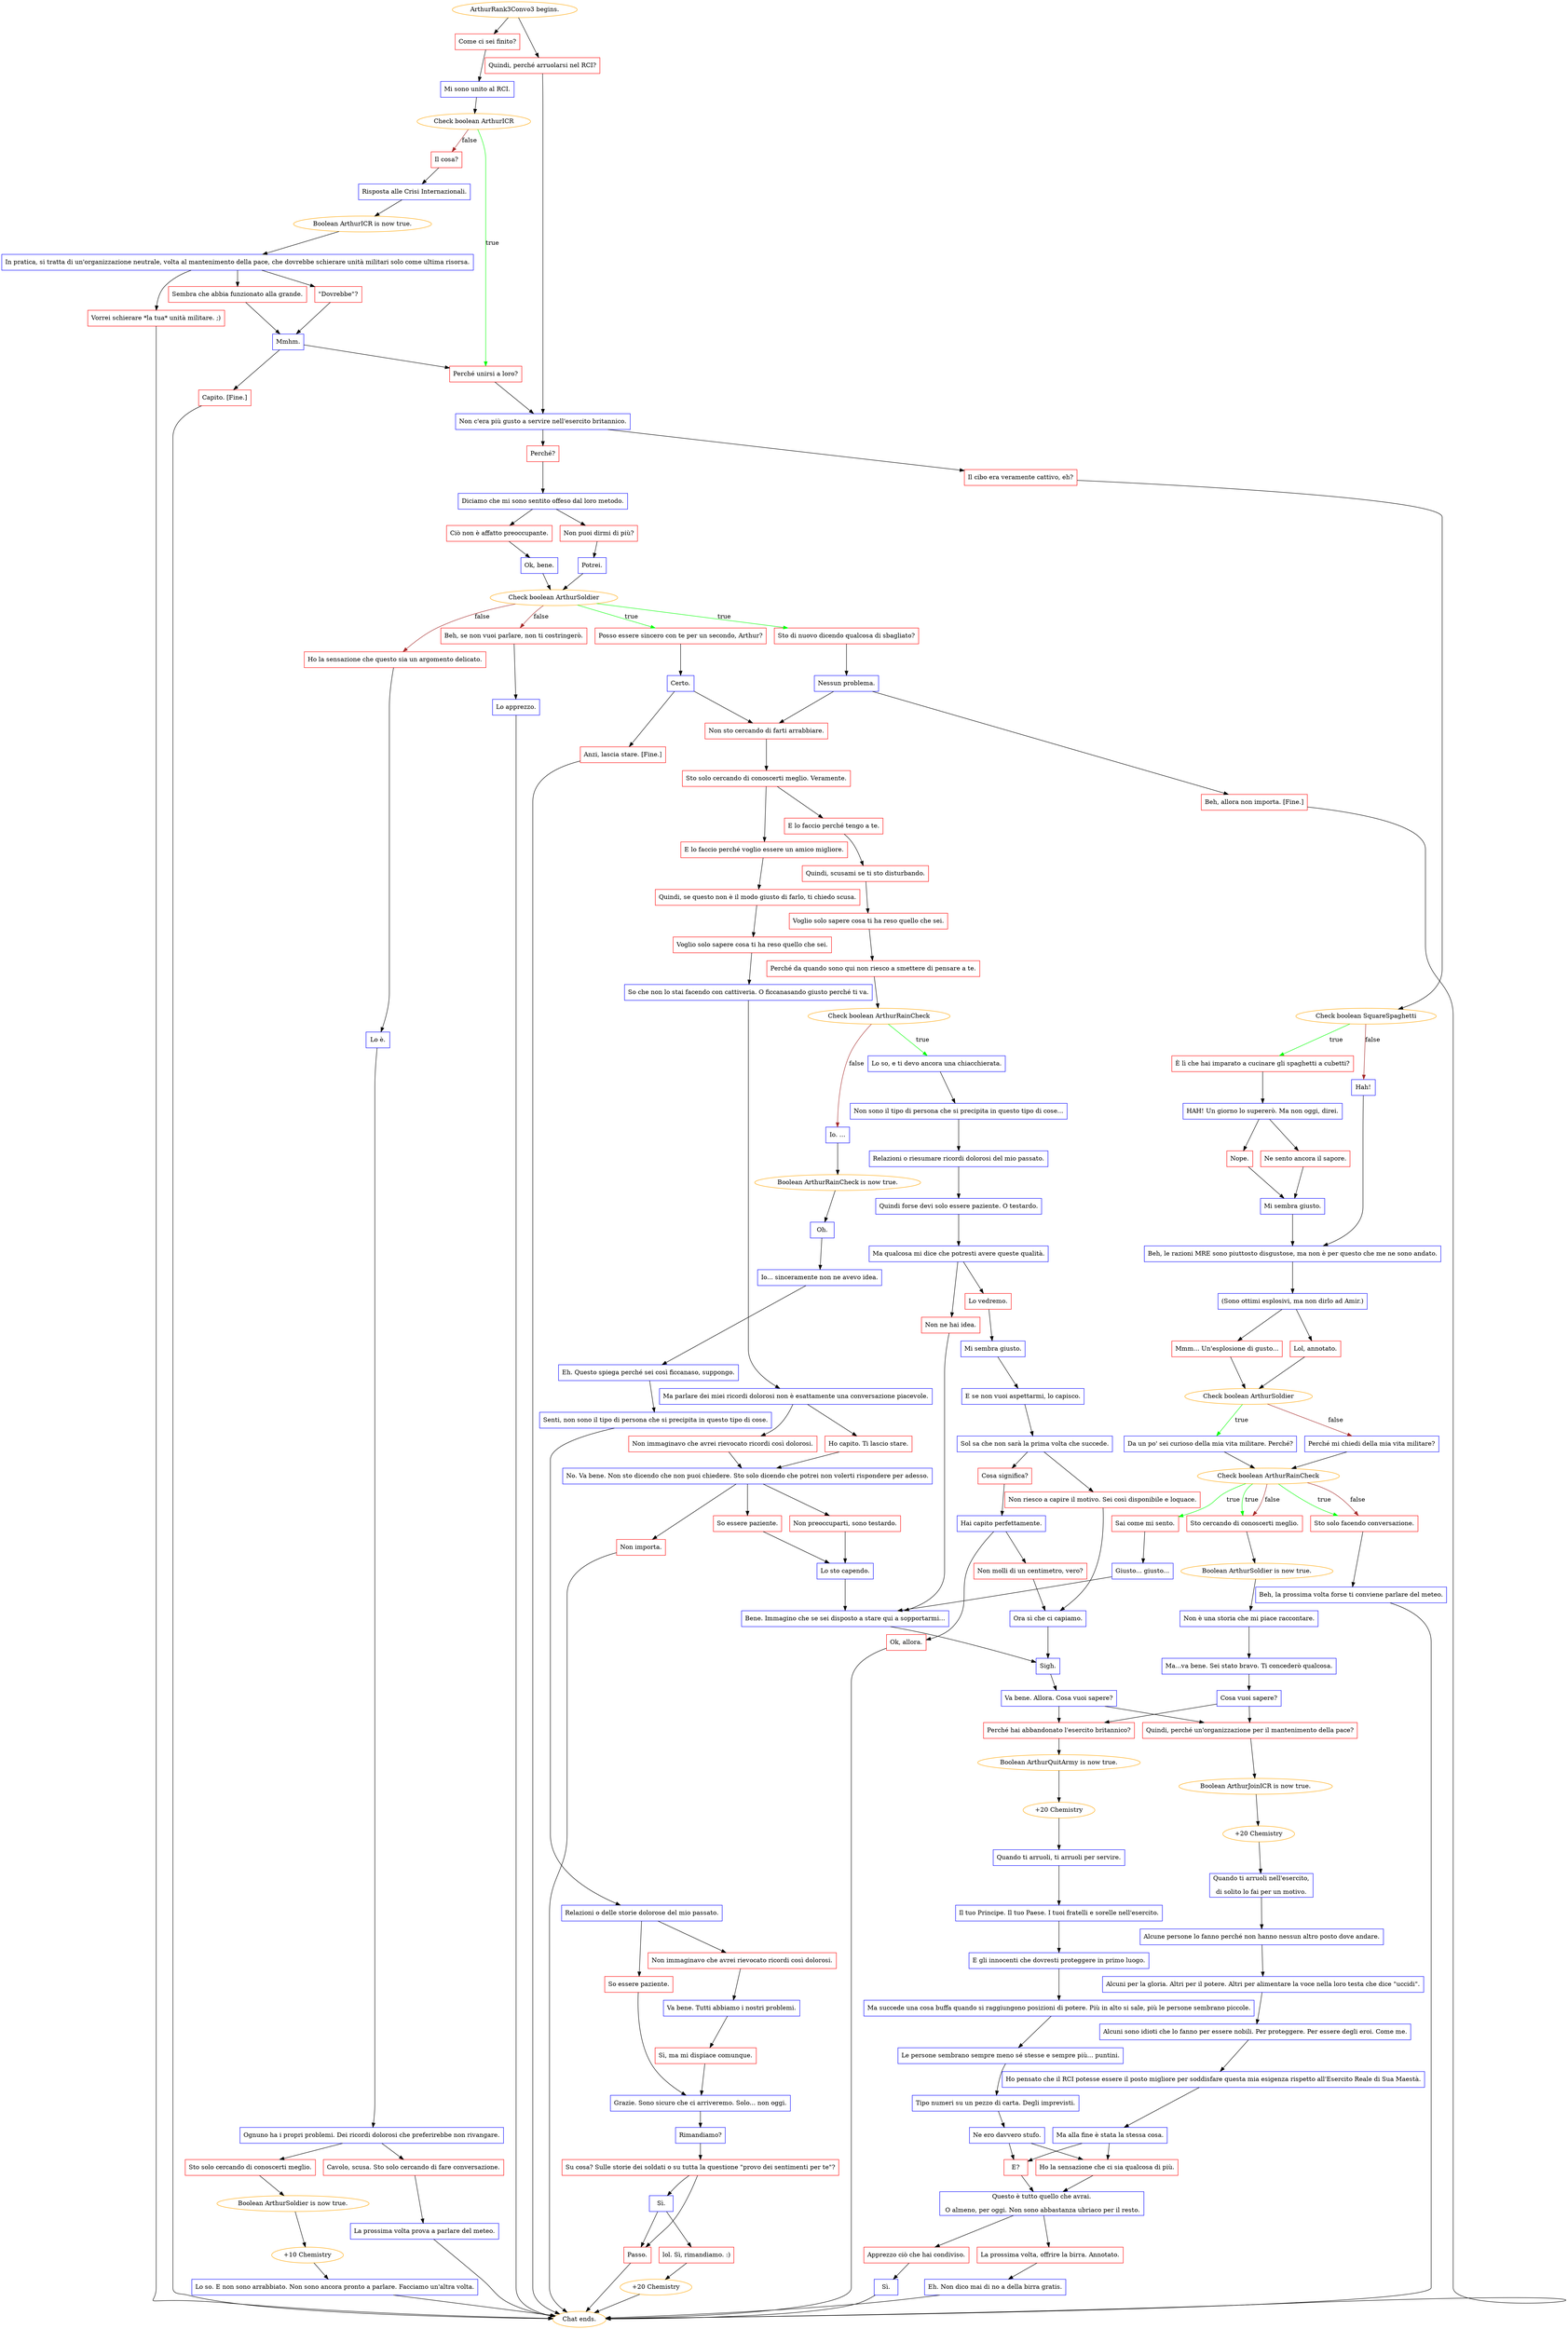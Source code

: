 digraph {
	"ArthurRank3Convo3 begins." [color=orange];
		"ArthurRank3Convo3 begins." -> j4222062742;
		"ArthurRank3Convo3 begins." -> j2474281610;
	j4222062742 [label="Come ci sei finito?",shape=box,color=red];
		j4222062742 -> j2893593193;
	j2474281610 [label="Quindi, perché arruolarsi nel RCI?",shape=box,color=red];
		j2474281610 -> j1930495124;
	j2893593193 [label="Mi sono unito al RCI.",shape=box,color=blue];
		j2893593193 -> j700410498;
	j1930495124 [label="Non c'era più gusto a servire nell'esercito britannico.",shape=box,color=blue];
		j1930495124 -> j3462969943;
		j1930495124 -> j2760069483;
	j700410498 [label="Check boolean ArthurICR",color=orange];
		j700410498 -> j132645936 [label=true,color=green];
		j700410498 -> j1813571164 [label=false,color=brown];
	j3462969943 [label="Perché?",shape=box,color=red];
		j3462969943 -> j2262179841;
	j2760069483 [label="Il cibo era veramente cattivo, eh?",shape=box,color=red];
		j2760069483 -> j104787129;
	j132645936 [label="Perché unirsi a loro?",shape=box,color=red];
		j132645936 -> j1930495124;
	j1813571164 [label="Il cosa?",shape=box,color=red];
		j1813571164 -> j1182384640;
	j2262179841 [label="Diciamo che mi sono sentito offeso dal loro metodo.",shape=box,color=blue];
		j2262179841 -> j3277919297;
		j2262179841 -> j984891705;
	j104787129 [label="Check boolean SquareSpaghetti",color=orange];
		j104787129 -> j580206483 [label=true,color=green];
		j104787129 -> j953648480 [label=false,color=brown];
	j1182384640 [label="Risposta alle Crisi Internazionali.",shape=box,color=blue];
		j1182384640 -> j3490841013;
	j3277919297 [label="Ciò non è affatto preoccupante.",shape=box,color=red];
		j3277919297 -> j885859651;
	j984891705 [label="Non puoi dirmi di più?",shape=box,color=red];
		j984891705 -> j3352310063;
	j580206483 [label="È lì che hai imparato a cucinare gli spaghetti a cubetti?",shape=box,color=red];
		j580206483 -> j576177544;
	j953648480 [label="Hah!",shape=box,color=blue];
		j953648480 -> j3492973801;
	j3490841013 [label="Boolean ArthurICR is now true.",color=orange];
		j3490841013 -> j2483413885;
	j885859651 [label="Ok, bene.",shape=box,color=blue];
		j885859651 -> j2598616613;
	j3352310063 [label="Potrei.",shape=box,color=blue];
		j3352310063 -> j2598616613;
	j576177544 [label="HAH! Un giorno lo supererò. Ma non oggi, direi.",shape=box,color=blue];
		j576177544 -> j2793515277;
		j576177544 -> j4239039995;
	j3492973801 [label="Beh, le razioni MRE sono piuttosto disgustose, ma non è per questo che me ne sono andato.",shape=box,color=blue];
		j3492973801 -> j375412378;
	j2483413885 [label="In pratica, si tratta di un'organizzazione neutrale, volta al mantenimento della pace, che dovrebbe schierare unità militari solo come ultima risorsa.",shape=box,color=blue];
		j2483413885 -> j3740660600;
		j2483413885 -> j1402036951;
		j2483413885 -> j1476990289;
	j2598616613 [label="Check boolean ArthurSoldier",color=orange];
		j2598616613 -> j3970006854 [label=true,color=green];
		j2598616613 -> j1846552849 [label=true,color=green];
		j2598616613 -> j4260399599 [label=false,color=brown];
		j2598616613 -> j324882261 [label=false,color=brown];
	j2793515277 [label="Nope.",shape=box,color=red];
		j2793515277 -> j1738003170;
	j4239039995 [label="Ne sento ancora il sapore.",shape=box,color=red];
		j4239039995 -> j1738003170;
	j375412378 [label="(Sono ottimi esplosivi, ma non dirlo ad Amir.)",shape=box,color=blue];
		j375412378 -> j3326189521;
		j375412378 -> j4002267010;
	j3740660600 [label="\"Dovrebbe\"?",shape=box,color=red];
		j3740660600 -> j492124203;
	j1402036951 [label="Sembra che abbia funzionato alla grande.",shape=box,color=red];
		j1402036951 -> j492124203;
	j1476990289 [label="Vorrei schierare *la tua* unità militare. ;)",shape=box,color=red];
		j1476990289 -> "Chat ends.";
	j3970006854 [label="Posso essere sincero con te per un secondo, Arthur?",shape=box,color=red];
		j3970006854 -> j2878643907;
	j1846552849 [label="Sto di nuovo dicendo qualcosa di sbagliato?",shape=box,color=red];
		j1846552849 -> j2130549589;
	j4260399599 [label="Ho la sensazione che questo sia un argomento delicato.",shape=box,color=red];
		j4260399599 -> j3293335112;
	j324882261 [label="Beh, se non vuoi parlare, non ti costringerò.",shape=box,color=red];
		j324882261 -> j269542061;
	j1738003170 [label="Mi sembra giusto.",shape=box,color=blue];
		j1738003170 -> j3492973801;
	j3326189521 [label="Lol, annotato.",shape=box,color=red];
		j3326189521 -> j2458132265;
	j4002267010 [label="Mmm... Un'esplosione di gusto...",shape=box,color=red];
		j4002267010 -> j2458132265;
	j492124203 [label="Mmhm.",shape=box,color=blue];
		j492124203 -> j132645936;
		j492124203 -> j2190028796;
	"Chat ends." [color=orange];
	j2878643907 [label="Certo.",shape=box,color=blue];
		j2878643907 -> j890237252;
		j2878643907 -> j3294692001;
	j2130549589 [label="Nessun problema.",shape=box,color=blue];
		j2130549589 -> j890237252;
		j2130549589 -> j2448943200;
	j3293335112 [label="Lo è.",shape=box,color=blue];
		j3293335112 -> j628200800;
	j269542061 [label="Lo apprezzo.",shape=box,color=blue];
		j269542061 -> "Chat ends.";
	j2458132265 [label="Check boolean ArthurSoldier",color=orange];
		j2458132265 -> j1008108592 [label=true,color=green];
		j2458132265 -> j3831281376 [label=false,color=brown];
	j2190028796 [label="Capito. [Fine.]",shape=box,color=red];
		j2190028796 -> "Chat ends.";
	j890237252 [label="Non sto cercando di farti arrabbiare.",shape=box,color=red];
		j890237252 -> j3786205033;
	j3294692001 [label="Anzi, lascia stare. [Fine.]",shape=box,color=red];
		j3294692001 -> "Chat ends.";
	j2448943200 [label="Beh, allora non importa. [Fine.]",shape=box,color=red];
		j2448943200 -> "Chat ends.";
	j628200800 [label="Ognuno ha i propri problemi. Dei ricordi dolorosi che preferirebbe non rivangare.",shape=box,color=blue];
		j628200800 -> j3766767085;
		j628200800 -> j346998149;
	j1008108592 [label="Da un po' sei curioso della mia vita militare. Perché?",shape=box,color=blue];
		j1008108592 -> j3736719020;
	j3831281376 [label="Perché mi chiedi della mia vita militare?",shape=box,color=blue];
		j3831281376 -> j3736719020;
	j3786205033 [label="Sto solo cercando di conoscerti meglio. Veramente.",shape=box,color=red];
		j3786205033 -> j3361246346;
		j3786205033 -> j3730350683;
	j3766767085 [label="Cavolo, scusa. Sto solo cercando di fare conversazione.",shape=box,color=red];
		j3766767085 -> j3658338664;
	j346998149 [label="Sto solo cercando di conoscerti meglio.",shape=box,color=red];
		j346998149 -> j939488850;
	j3736719020 [label="Check boolean ArthurRainCheck",color=orange];
		j3736719020 -> j585425375 [label=true,color=green];
		j3736719020 -> j493415767 [label=true,color=green];
		j3736719020 -> j1903557477 [label=true,color=green];
		j3736719020 -> j493415767 [label=false,color=brown];
		j3736719020 -> j1903557477 [label=false,color=brown];
	j3361246346 [label="E lo faccio perché voglio essere un amico migliore.",shape=box,color=red];
		j3361246346 -> j2069254957;
	j3730350683 [label="E lo faccio perché tengo a te.",shape=box,color=red];
		j3730350683 -> j3855342208;
	j3658338664 [label="La prossima volta prova a parlare del meteo.",shape=box,color=blue];
		j3658338664 -> "Chat ends.";
	j939488850 [label="Boolean ArthurSoldier is now true.",color=orange];
		j939488850 -> j834012413;
	j585425375 [label="Sai come mi sento.",shape=box,color=red];
		j585425375 -> j1824194246;
	j493415767 [label="Sto cercando di conoscerti meglio.",shape=box,color=red];
		j493415767 -> j1191442083;
	j1903557477 [label="Sto solo facendo conversazione.",shape=box,color=red];
		j1903557477 -> j708094172;
	j2069254957 [label="Quindi, se questo non è il modo giusto di farlo, ti chiedo scusa.",shape=box,color=red];
		j2069254957 -> j1133784022;
	j3855342208 [label="Quindi, scusami se ti sto disturbando.",shape=box,color=red];
		j3855342208 -> j357433820;
	j834012413 [label="+10 Chemistry",color=orange];
		j834012413 -> j4194929335;
	j1824194246 [label="Giusto... giusto...",shape=box,color=blue];
		j1824194246 -> j1835522839;
	j1191442083 [label="Boolean ArthurSoldier is now true.",color=orange];
		j1191442083 -> j2822078368;
	j708094172 [label="Beh, la prossima volta forse ti conviene parlare del meteo.",shape=box,color=blue];
		j708094172 -> "Chat ends.";
	j1133784022 [label="Voglio solo sapere cosa ti ha reso quello che sei.",shape=box,color=red];
		j1133784022 -> j3251236851;
	j357433820 [label="Voglio solo sapere cosa ti ha reso quello che sei.",shape=box,color=red];
		j357433820 -> j2095583975;
	j4194929335 [label="Lo so. E non sono arrabbiato. Non sono ancora pronto a parlare. Facciamo un'altra volta.",shape=box,color=blue];
		j4194929335 -> "Chat ends.";
	j1835522839 [label="Bene. Immagino che se sei disposto a stare qui a sopportarmi...",shape=box,color=blue];
		j1835522839 -> j1609777233;
	j2822078368 [label="Non è una storia che mi piace raccontare.",shape=box,color=blue];
		j2822078368 -> j1722005701;
	j3251236851 [label="So che non lo stai facendo con cattiveria. O ficcanasando giusto perché ti va.",shape=box,color=blue];
		j3251236851 -> j3189015436;
	j2095583975 [label="Perché da quando sono qui non riesco a smettere di pensare a te.",shape=box,color=red];
		j2095583975 -> j1736351653;
	j1609777233 [label="Sigh.",shape=box,color=blue];
		j1609777233 -> j3401600260;
	j1722005701 [label="Ma...va bene. Sei stato bravo. Ti concederò qualcosa.",shape=box,color=blue];
		j1722005701 -> j3597192498;
	j3189015436 [label="Ma parlare dei miei ricordi dolorosi non è esattamente una conversazione piacevole.",shape=box,color=blue];
		j3189015436 -> j2676099766;
		j3189015436 -> j690104828;
	j1736351653 [label="Check boolean ArthurRainCheck",color=orange];
		j1736351653 -> j814222874 [label=true,color=green];
		j1736351653 -> j437901366 [label=false,color=brown];
	j3401600260 [label="Va bene. Allora. Cosa vuoi sapere?",shape=box,color=blue];
		j3401600260 -> j3839765095;
		j3401600260 -> j710617012;
	j3597192498 [label="Cosa vuoi sapere?",shape=box,color=blue];
		j3597192498 -> j3839765095;
		j3597192498 -> j710617012;
	j2676099766 [label="Ho capito. Ti lascio stare.",shape=box,color=red];
		j2676099766 -> j957468325;
	j690104828 [label="Non immaginavo che avrei rievocato ricordi così dolorosi.",shape=box,color=red];
		j690104828 -> j957468325;
	j814222874 [label="Lo so, e ti devo ancora una chiacchierata.",shape=box,color=blue];
		j814222874 -> j149607544;
	j437901366 [label="Io. ...",shape=box,color=blue];
		j437901366 -> j1205532431;
	j3839765095 [label="Perché hai abbandonato l'esercito britannico?",shape=box,color=red];
		j3839765095 -> j3241247429;
	j710617012 [label="Quindi, perché un'organizzazione per il mantenimento della pace?",shape=box,color=red];
		j710617012 -> j3006218056;
	j957468325 [label="No. Va bene. Non sto dicendo che non puoi chiedere. Sto solo dicendo che potrei non volerti rispondere per adesso.",shape=box,color=blue];
		j957468325 -> j2048290446;
		j957468325 -> j3130807553;
		j957468325 -> j1896314165;
	j149607544 [label="Non sono il tipo di persona che si precipita in questo tipo di cose...",shape=box,color=blue];
		j149607544 -> j3808781964;
	j1205532431 [label="Boolean ArthurRainCheck is now true.",color=orange];
		j1205532431 -> j587377094;
	j3241247429 [label="Boolean ArthurQuitArmy is now true.",color=orange];
		j3241247429 -> j1138769154;
	j3006218056 [label="Boolean ArthurJoinICR is now true.",color=orange];
		j3006218056 -> j2791934152;
	j2048290446 [label="So essere paziente.",shape=box,color=red];
		j2048290446 -> j3925215271;
	j3130807553 [label="Non preoccuparti, sono testardo.",shape=box,color=red];
		j3130807553 -> j3925215271;
	j1896314165 [label="Non importa.",shape=box,color=red];
		j1896314165 -> "Chat ends.";
	j3808781964 [label="Relazioni o riesumare ricordi dolorosi del mio passato.",shape=box,color=blue];
		j3808781964 -> j2389396801;
	j587377094 [label="Oh.",shape=box,color=blue];
		j587377094 -> j3474827450;
	j1138769154 [label="+20 Chemistry",color=orange];
		j1138769154 -> j2672625884;
	j2791934152 [label="+20 Chemistry",color=orange];
		j2791934152 -> j27675924;
	j3925215271 [label="Lo sto capendo.",shape=box,color=blue];
		j3925215271 -> j1835522839;
	j2389396801 [label="Quindi forse devi solo essere paziente. O testardo.",shape=box,color=blue];
		j2389396801 -> j2901040948;
	j3474827450 [label="Io... sinceramente non ne avevo idea.",shape=box,color=blue];
		j3474827450 -> j206697468;
	j2672625884 [label="Quando ti arruoli, ti arruoli per servire.",shape=box,color=blue];
		j2672625884 -> j3625319888;
	j27675924 [label="Quando ti arruoli nell'esercito,
di solito lo fai per un motivo.",shape=box,color=blue];
		j27675924 -> j289888255;
	j2901040948 [label="Ma qualcosa mi dice che potresti avere queste qualità.",shape=box,color=blue];
		j2901040948 -> j1117541575;
		j2901040948 -> j208111705;
	j206697468 [label="Eh. Questo spiega perché sei così ficcanaso, suppongo.",shape=box,color=blue];
		j206697468 -> j3091117749;
	j3625319888 [label="Il tuo Principe. Il tuo Paese. I tuoi fratelli e sorelle nell'esercito.",shape=box,color=blue];
		j3625319888 -> j758012545;
	j289888255 [label="Alcune persone lo fanno perché non hanno nessun altro posto dove andare.",shape=box,color=blue];
		j289888255 -> j1474210868;
	j1117541575 [label="Lo vedremo.",shape=box,color=red];
		j1117541575 -> j731978789;
	j208111705 [label="Non ne hai idea.",shape=box,color=red];
		j208111705 -> j1835522839;
	j3091117749 [label="Senti, non sono il tipo di persona che si precipita in questo tipo di cose.",shape=box,color=blue];
		j3091117749 -> j691686400;
	j758012545 [label="E gli innocenti che dovresti proteggere in primo luogo.",shape=box,color=blue];
		j758012545 -> j359591517;
	j1474210868 [label="Alcuni per la gloria. Altri per il potere. Altri per alimentare la voce nella loro testa che dice \"uccidi\".",shape=box,color=blue];
		j1474210868 -> j535176778;
	j731978789 [label="Mi sembra giusto.",shape=box,color=blue];
		j731978789 -> j2385175472;
	j691686400 [label="Relazioni o delle storie dolorose del mio passato.",shape=box,color=blue];
		j691686400 -> j2754770073;
		j691686400 -> j3503195831;
	j359591517 [label="Ma succede una cosa buffa quando si raggiungono posizioni di potere. Più in alto si sale, più le persone sembrano piccole.",shape=box,color=blue];
		j359591517 -> j1704151342;
	j535176778 [label="Alcuni sono idioti che lo fanno per essere nobili. Per proteggere. Per essere degli eroi. Come me.",shape=box,color=blue];
		j535176778 -> j75143966;
	j2385175472 [label="E se non vuoi aspettarmi, lo capisco.",shape=box,color=blue];
		j2385175472 -> j593040340;
	j2754770073 [label="Non immaginavo che avrei rievocato ricordi così dolorosi.",shape=box,color=red];
		j2754770073 -> j2919359035;
	j3503195831 [label="So essere paziente.",shape=box,color=red];
		j3503195831 -> j2094701799;
	j1704151342 [label="Le persone sembrano sempre meno sé stesse e sempre più... puntini.",shape=box,color=blue];
		j1704151342 -> j3946829481;
	j75143966 [label="Ho pensato che il RCI potesse essere il posto migliore per soddisfare questa mia esigenza rispetto all'Esercito Reale di Sua Maestà.",shape=box,color=blue];
		j75143966 -> j3145359349;
	j593040340 [label="Sol sa che non sarà la prima volta che succede.",shape=box,color=blue];
		j593040340 -> j1448167296;
		j593040340 -> j2811615778;
	j2919359035 [label="Va bene. Tutti abbiamo i nostri problemi.",shape=box,color=blue];
		j2919359035 -> j3190180809;
	j2094701799 [label="Grazie. Sono sicuro che ci arriveremo. Solo... non oggi.",shape=box,color=blue];
		j2094701799 -> j3158736707;
	j3946829481 [label="Tipo numeri su un pezzo di carta. Degli imprevisti.",shape=box,color=blue];
		j3946829481 -> j2418115705;
	j3145359349 [label="Ma alla fine è stata la stessa cosa.",shape=box,color=blue];
		j3145359349 -> j1887511076;
		j3145359349 -> j3948778409;
	j1448167296 [label="Cosa significa?",shape=box,color=red];
		j1448167296 -> j2123408342;
	j2811615778 [label="Non riesco a capire il motivo. Sei così disponibile e loquace.",shape=box,color=red];
		j2811615778 -> j3291150233;
	j3190180809 [label="Sì, ma mi dispiace comunque.",shape=box,color=red];
		j3190180809 -> j2094701799;
	j3158736707 [label="Rimandiamo?",shape=box,color=blue];
		j3158736707 -> j632341765;
	j2418115705 [label="Ne ero davvero stufo.",shape=box,color=blue];
		j2418115705 -> j3948778409;
		j2418115705 -> j1887511076;
	j1887511076 [label="E?",shape=box,color=red];
		j1887511076 -> j1004344101;
	j3948778409 [label="Ho la sensazione che ci sia qualcosa di più.",shape=box,color=red];
		j3948778409 -> j1004344101;
	j2123408342 [label="Hai capito perfettamente.",shape=box,color=blue];
		j2123408342 -> j1912788985;
		j2123408342 -> j3394160585;
	j3291150233 [label="Ora sì che ci capiamo.",shape=box,color=blue];
		j3291150233 -> j1609777233;
	j632341765 [label="Su cosa? Sulle storie dei soldati o su tutta la questione \"provo dei sentimenti per te\"?",shape=box,color=red];
		j632341765 -> j1587347237;
		j632341765 -> j2253549397;
	j1004344101 [label="Questo è tutto quello che avrai.
 O almeno, per oggi. Non sono abbastanza ubriaco per il resto.",shape=box,color=blue];
		j1004344101 -> j1408593737;
		j1004344101 -> j1490650629;
	j1912788985 [label="Ok, allora.",shape=box,color=red];
		j1912788985 -> "Chat ends.";
	j3394160585 [label="Non molli di un centimetro, vero?",shape=box,color=red];
		j3394160585 -> j3291150233;
	j1587347237 [label="Sì.",shape=box,color=blue];
		j1587347237 -> j1038641144;
		j1587347237 -> j2253549397;
	j2253549397 [label="Passo.",shape=box,color=red];
		j2253549397 -> "Chat ends.";
	j1408593737 [label="Apprezzo ciò che hai condiviso.",shape=box,color=red];
		j1408593737 -> j71915635;
	j1490650629 [label="La prossima volta, offrire la birra. Annotato.",shape=box,color=red];
		j1490650629 -> j1819970426;
	j1038641144 [label="lol. Sì, rimandiamo. :)",shape=box,color=red];
		j1038641144 -> j367054140;
	j71915635 [label="Sì.",shape=box,color=blue];
		j71915635 -> "Chat ends.";
	j1819970426 [label="Eh. Non dico mai di no a della birra gratis.",shape=box,color=blue];
		j1819970426 -> "Chat ends.";
	j367054140 [label="+20 Chemistry",color=orange];
		j367054140 -> "Chat ends.";
}